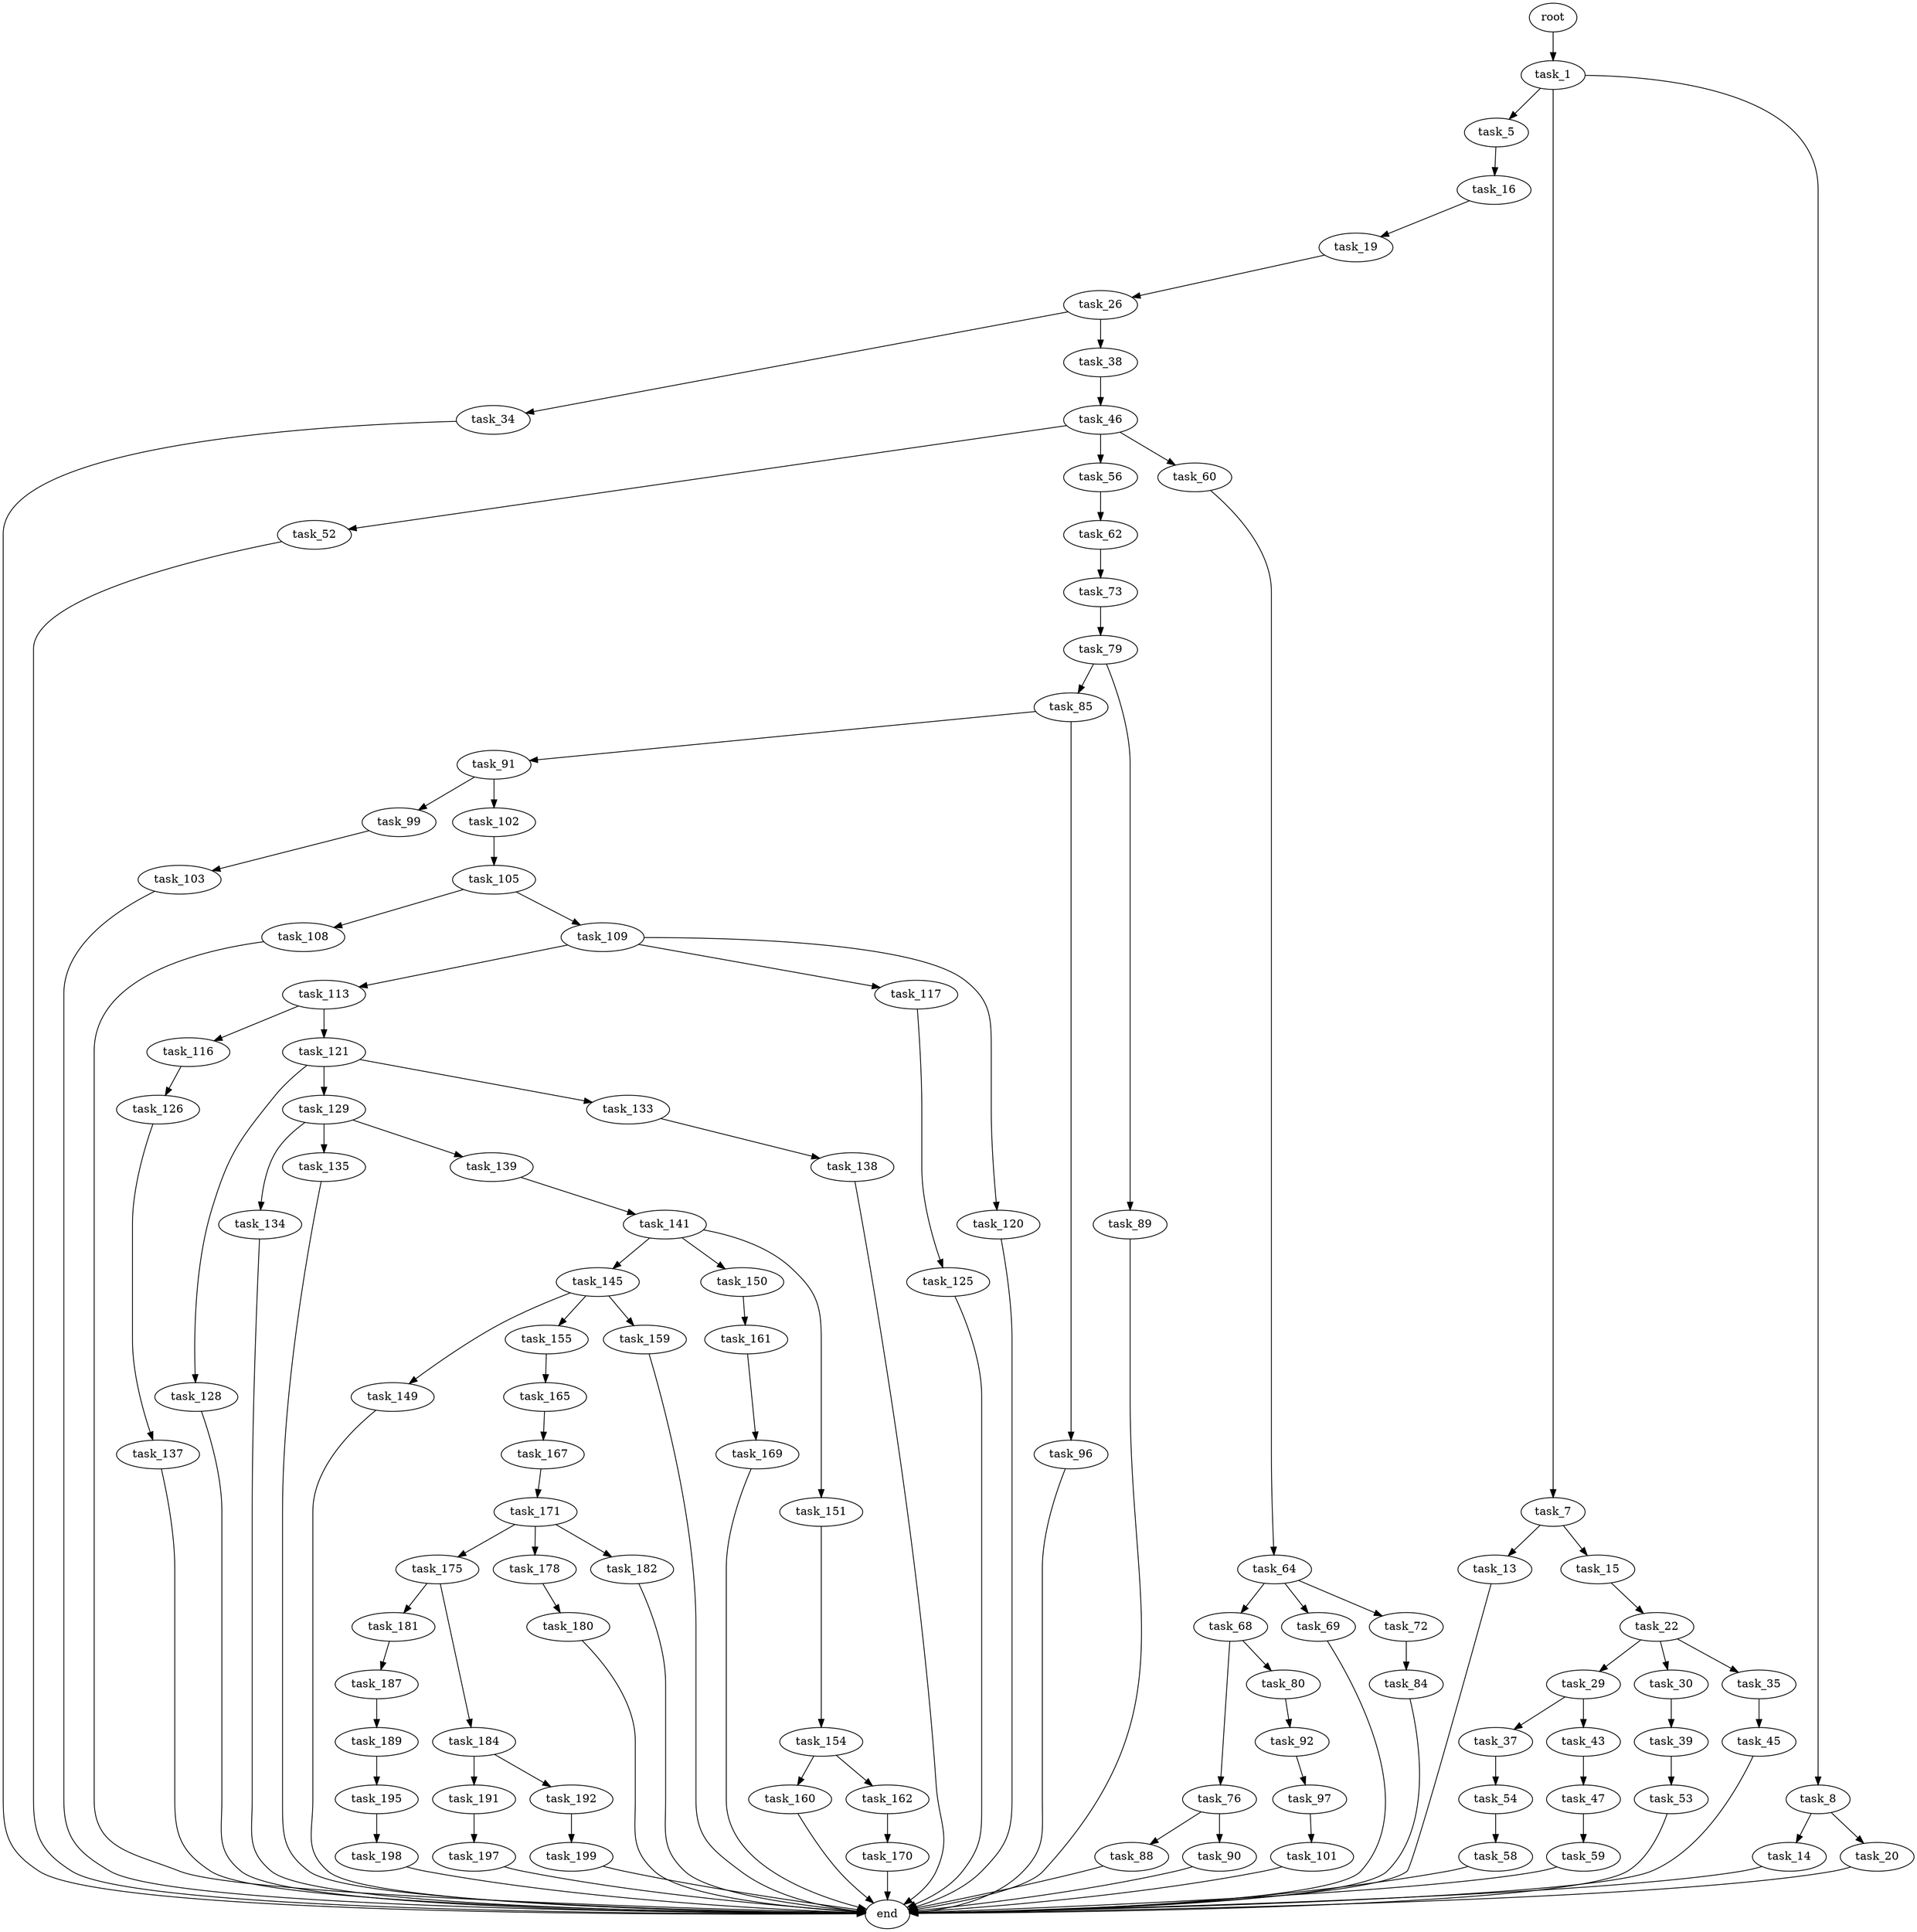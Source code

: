 digraph G {
  root [size="0.000000"];
  task_1 [size="21353407086.000000"];
  task_5 [size="34863527394.000000"];
  task_7 [size="847788711467.000000"];
  task_8 [size="28991029248.000000"];
  task_13 [size="43974288691.000000"];
  task_14 [size="277473402309.000000"];
  task_15 [size="305399663.000000"];
  task_16 [size="234242476336.000000"];
  task_19 [size="1073741824000.000000"];
  task_20 [size="134217728000.000000"];
  task_22 [size="198534928537.000000"];
  task_26 [size="77348360029.000000"];
  task_29 [size="815913313054.000000"];
  task_30 [size="16369671854.000000"];
  task_34 [size="363744598085.000000"];
  task_35 [size="640336345752.000000"];
  task_37 [size="28991029248.000000"];
  task_38 [size="20731301237.000000"];
  task_39 [size="134217728000.000000"];
  task_43 [size="616945143873.000000"];
  task_45 [size="134217728000.000000"];
  task_46 [size="3346102523.000000"];
  task_47 [size="506226874267.000000"];
  task_52 [size="287509375904.000000"];
  task_53 [size="68719476736.000000"];
  task_54 [size="782757789696.000000"];
  task_56 [size="6952973017.000000"];
  task_58 [size="16525591112.000000"];
  task_59 [size="549755813888.000000"];
  task_60 [size="68719476736.000000"];
  task_62 [size="28876263015.000000"];
  task_64 [size="997371246311.000000"];
  task_68 [size="1073741824000.000000"];
  task_69 [size="782757789696.000000"];
  task_72 [size="8589934592.000000"];
  task_73 [size="368293445632.000000"];
  task_76 [size="7389108211.000000"];
  task_79 [size="731503852933.000000"];
  task_80 [size="28991029248.000000"];
  task_84 [size="14422806750.000000"];
  task_85 [size="9917741765.000000"];
  task_88 [size="381557713994.000000"];
  task_89 [size="164966495900.000000"];
  task_90 [size="477787840522.000000"];
  task_91 [size="714040876145.000000"];
  task_92 [size="111895590042.000000"];
  task_96 [size="5498605003.000000"];
  task_97 [size="231928233984.000000"];
  task_99 [size="134217728000.000000"];
  task_101 [size="8589934592.000000"];
  task_102 [size="4742923160.000000"];
  task_103 [size="139162966127.000000"];
  task_105 [size="111995699138.000000"];
  task_108 [size="368293445632.000000"];
  task_109 [size="134217728000.000000"];
  task_113 [size="68471551342.000000"];
  task_116 [size="68719476736.000000"];
  task_117 [size="574867542542.000000"];
  task_120 [size="11357529639.000000"];
  task_121 [size="401255073559.000000"];
  task_125 [size="8589934592.000000"];
  task_126 [size="985505654415.000000"];
  task_128 [size="8589934592.000000"];
  task_129 [size="831163841931.000000"];
  task_133 [size="20583609302.000000"];
  task_134 [size="231928233984.000000"];
  task_135 [size="549755813888.000000"];
  task_137 [size="549755813888.000000"];
  task_138 [size="115535554036.000000"];
  task_139 [size="13524948792.000000"];
  task_141 [size="1005743485.000000"];
  task_145 [size="33092008122.000000"];
  task_149 [size="30594971247.000000"];
  task_150 [size="68719476736.000000"];
  task_151 [size="68719476736.000000"];
  task_154 [size="134217728000.000000"];
  task_155 [size="11408821543.000000"];
  task_159 [size="767057787703.000000"];
  task_160 [size="782757789696.000000"];
  task_161 [size="11330889618.000000"];
  task_162 [size="549755813888.000000"];
  task_165 [size="23033165262.000000"];
  task_167 [size="68719476736.000000"];
  task_169 [size="782757789696.000000"];
  task_170 [size="6969751713.000000"];
  task_171 [size="617088899548.000000"];
  task_175 [size="4668924999.000000"];
  task_178 [size="9895016033.000000"];
  task_180 [size="668577191182.000000"];
  task_181 [size="857697017.000000"];
  task_182 [size="123299938245.000000"];
  task_184 [size="700202239.000000"];
  task_187 [size="1073741824000.000000"];
  task_189 [size="28991029248.000000"];
  task_191 [size="549755813888.000000"];
  task_192 [size="9238158064.000000"];
  task_195 [size="23766451499.000000"];
  task_197 [size="1657636050.000000"];
  task_198 [size="231928233984.000000"];
  task_199 [size="1316809872598.000000"];
  end [size="0.000000"];

  root -> task_1 [size="1.000000"];
  task_1 -> task_5 [size="33554432.000000"];
  task_1 -> task_7 [size="33554432.000000"];
  task_1 -> task_8 [size="33554432.000000"];
  task_5 -> task_16 [size="33554432.000000"];
  task_7 -> task_13 [size="536870912.000000"];
  task_7 -> task_15 [size="536870912.000000"];
  task_8 -> task_14 [size="75497472.000000"];
  task_8 -> task_20 [size="75497472.000000"];
  task_13 -> end [size="1.000000"];
  task_14 -> end [size="1.000000"];
  task_15 -> task_22 [size="33554432.000000"];
  task_16 -> task_19 [size="536870912.000000"];
  task_19 -> task_26 [size="838860800.000000"];
  task_20 -> end [size="1.000000"];
  task_22 -> task_29 [size="134217728.000000"];
  task_22 -> task_30 [size="134217728.000000"];
  task_22 -> task_35 [size="134217728.000000"];
  task_26 -> task_34 [size="75497472.000000"];
  task_26 -> task_38 [size="75497472.000000"];
  task_29 -> task_37 [size="536870912.000000"];
  task_29 -> task_43 [size="536870912.000000"];
  task_30 -> task_39 [size="679477248.000000"];
  task_34 -> end [size="1.000000"];
  task_35 -> task_45 [size="411041792.000000"];
  task_37 -> task_54 [size="75497472.000000"];
  task_38 -> task_46 [size="838860800.000000"];
  task_39 -> task_53 [size="209715200.000000"];
  task_43 -> task_47 [size="411041792.000000"];
  task_45 -> end [size="1.000000"];
  task_46 -> task_52 [size="209715200.000000"];
  task_46 -> task_56 [size="209715200.000000"];
  task_46 -> task_60 [size="209715200.000000"];
  task_47 -> task_59 [size="411041792.000000"];
  task_52 -> end [size="1.000000"];
  task_53 -> end [size="1.000000"];
  task_54 -> task_58 [size="679477248.000000"];
  task_56 -> task_62 [size="134217728.000000"];
  task_58 -> end [size="1.000000"];
  task_59 -> end [size="1.000000"];
  task_60 -> task_64 [size="134217728.000000"];
  task_62 -> task_73 [size="679477248.000000"];
  task_64 -> task_68 [size="679477248.000000"];
  task_64 -> task_69 [size="679477248.000000"];
  task_64 -> task_72 [size="679477248.000000"];
  task_68 -> task_76 [size="838860800.000000"];
  task_68 -> task_80 [size="838860800.000000"];
  task_69 -> end [size="1.000000"];
  task_72 -> task_84 [size="33554432.000000"];
  task_73 -> task_79 [size="411041792.000000"];
  task_76 -> task_88 [size="301989888.000000"];
  task_76 -> task_90 [size="301989888.000000"];
  task_79 -> task_85 [size="536870912.000000"];
  task_79 -> task_89 [size="536870912.000000"];
  task_80 -> task_92 [size="75497472.000000"];
  task_84 -> end [size="1.000000"];
  task_85 -> task_91 [size="209715200.000000"];
  task_85 -> task_96 [size="209715200.000000"];
  task_88 -> end [size="1.000000"];
  task_89 -> end [size="1.000000"];
  task_90 -> end [size="1.000000"];
  task_91 -> task_99 [size="838860800.000000"];
  task_91 -> task_102 [size="838860800.000000"];
  task_92 -> task_97 [size="411041792.000000"];
  task_96 -> end [size="1.000000"];
  task_97 -> task_101 [size="301989888.000000"];
  task_99 -> task_103 [size="209715200.000000"];
  task_101 -> end [size="1.000000"];
  task_102 -> task_105 [size="209715200.000000"];
  task_103 -> end [size="1.000000"];
  task_105 -> task_108 [size="209715200.000000"];
  task_105 -> task_109 [size="209715200.000000"];
  task_108 -> end [size="1.000000"];
  task_109 -> task_113 [size="209715200.000000"];
  task_109 -> task_117 [size="209715200.000000"];
  task_109 -> task_120 [size="209715200.000000"];
  task_113 -> task_116 [size="209715200.000000"];
  task_113 -> task_121 [size="209715200.000000"];
  task_116 -> task_126 [size="134217728.000000"];
  task_117 -> task_125 [size="536870912.000000"];
  task_120 -> end [size="1.000000"];
  task_121 -> task_128 [size="301989888.000000"];
  task_121 -> task_129 [size="301989888.000000"];
  task_121 -> task_133 [size="301989888.000000"];
  task_125 -> end [size="1.000000"];
  task_126 -> task_137 [size="679477248.000000"];
  task_128 -> end [size="1.000000"];
  task_129 -> task_134 [size="679477248.000000"];
  task_129 -> task_135 [size="679477248.000000"];
  task_129 -> task_139 [size="679477248.000000"];
  task_133 -> task_138 [size="411041792.000000"];
  task_134 -> end [size="1.000000"];
  task_135 -> end [size="1.000000"];
  task_137 -> end [size="1.000000"];
  task_138 -> end [size="1.000000"];
  task_139 -> task_141 [size="301989888.000000"];
  task_141 -> task_145 [size="33554432.000000"];
  task_141 -> task_150 [size="33554432.000000"];
  task_141 -> task_151 [size="33554432.000000"];
  task_145 -> task_149 [size="33554432.000000"];
  task_145 -> task_155 [size="33554432.000000"];
  task_145 -> task_159 [size="33554432.000000"];
  task_149 -> end [size="1.000000"];
  task_150 -> task_161 [size="134217728.000000"];
  task_151 -> task_154 [size="134217728.000000"];
  task_154 -> task_160 [size="209715200.000000"];
  task_154 -> task_162 [size="209715200.000000"];
  task_155 -> task_165 [size="411041792.000000"];
  task_159 -> end [size="1.000000"];
  task_160 -> end [size="1.000000"];
  task_161 -> task_169 [size="301989888.000000"];
  task_162 -> task_170 [size="536870912.000000"];
  task_165 -> task_167 [size="536870912.000000"];
  task_167 -> task_171 [size="134217728.000000"];
  task_169 -> end [size="1.000000"];
  task_170 -> end [size="1.000000"];
  task_171 -> task_175 [size="679477248.000000"];
  task_171 -> task_178 [size="679477248.000000"];
  task_171 -> task_182 [size="679477248.000000"];
  task_175 -> task_181 [size="75497472.000000"];
  task_175 -> task_184 [size="75497472.000000"];
  task_178 -> task_180 [size="209715200.000000"];
  task_180 -> end [size="1.000000"];
  task_181 -> task_187 [size="33554432.000000"];
  task_182 -> end [size="1.000000"];
  task_184 -> task_191 [size="33554432.000000"];
  task_184 -> task_192 [size="33554432.000000"];
  task_187 -> task_189 [size="838860800.000000"];
  task_189 -> task_195 [size="75497472.000000"];
  task_191 -> task_197 [size="536870912.000000"];
  task_192 -> task_199 [size="679477248.000000"];
  task_195 -> task_198 [size="33554432.000000"];
  task_197 -> end [size="1.000000"];
  task_198 -> end [size="1.000000"];
  task_199 -> end [size="1.000000"];
}
